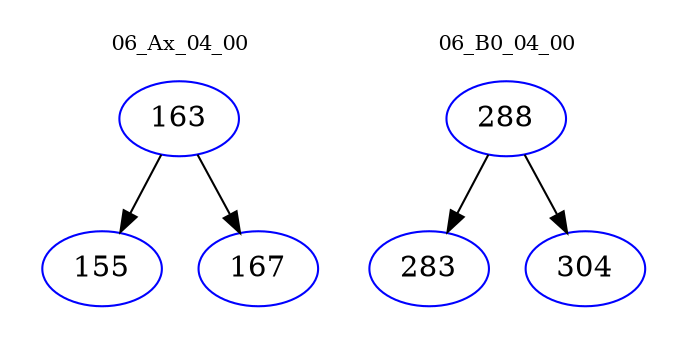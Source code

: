digraph{
subgraph cluster_0 {
color = white
label = "06_Ax_04_00";
fontsize=10;
T0_163 [label="163", color="blue"]
T0_163 -> T0_155 [color="black"]
T0_155 [label="155", color="blue"]
T0_163 -> T0_167 [color="black"]
T0_167 [label="167", color="blue"]
}
subgraph cluster_1 {
color = white
label = "06_B0_04_00";
fontsize=10;
T1_288 [label="288", color="blue"]
T1_288 -> T1_283 [color="black"]
T1_283 [label="283", color="blue"]
T1_288 -> T1_304 [color="black"]
T1_304 [label="304", color="blue"]
}
}
